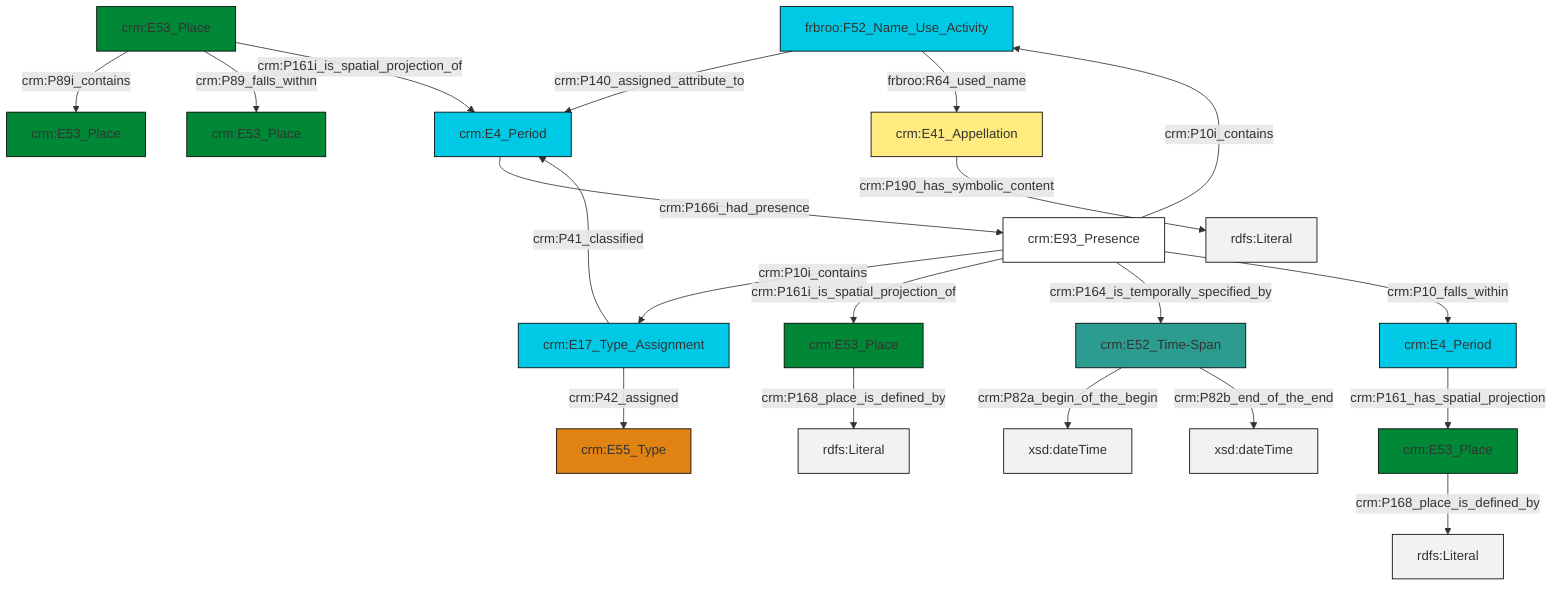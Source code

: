 graph TD
classDef Literal fill:#f2f2f2,stroke:#000000;
classDef CRM_Entity fill:#FFFFFF,stroke:#000000;
classDef Temporal_Entity fill:#00C9E6, stroke:#000000;
classDef Type fill:#E18312, stroke:#000000;
classDef Time-Span fill:#2C9C91, stroke:#000000;
classDef Appellation fill:#FFEB7F, stroke:#000000;
classDef Place fill:#008836, stroke:#000000;
classDef Persistent_Item fill:#B266B2, stroke:#000000;
classDef Conceptual_Object fill:#FFD700, stroke:#000000;
classDef Physical_Thing fill:#D2B48C, stroke:#000000;
classDef Actor fill:#f58aad, stroke:#000000;
classDef PC_Classes fill:#4ce600, stroke:#000000;
classDef Multi fill:#cccccc,stroke:#000000;

4["frbroo:F52_Name_Use_Activity"]:::Temporal_Entity -->|crm:P140_assigned_attribute_to| 5["crm:E4_Period"]:::Temporal_Entity
6["crm:E41_Appellation"]:::Appellation -->|crm:P190_has_symbolic_content| 7[rdfs:Literal]:::Literal
2["crm:E4_Period"]:::Temporal_Entity -->|crm:P161_has_spatial_projection| 8["crm:E53_Place"]:::Place
9["crm:E53_Place"]:::Place -->|crm:P168_place_is_defined_by| 10[rdfs:Literal]:::Literal
13["crm:E93_Presence"]:::CRM_Entity -->|crm:P10i_contains| 14["crm:E17_Type_Assignment"]:::Temporal_Entity
8["crm:E53_Place"]:::Place -->|crm:P168_place_is_defined_by| 15[rdfs:Literal]:::Literal
13["crm:E93_Presence"]:::CRM_Entity -->|crm:P161i_is_spatial_projection_of| 9["crm:E53_Place"]:::Place
16["crm:E53_Place"]:::Place -->|crm:P89i_contains| 17["crm:E53_Place"]:::Place
21["crm:E52_Time-Span"]:::Time-Span -->|crm:P82a_begin_of_the_begin| 24[xsd:dateTime]:::Literal
16["crm:E53_Place"]:::Place -->|crm:P89_falls_within| 0["crm:E53_Place"]:::Place
5["crm:E4_Period"]:::Temporal_Entity -->|crm:P166i_had_presence| 13["crm:E93_Presence"]:::CRM_Entity
4["frbroo:F52_Name_Use_Activity"]:::Temporal_Entity -->|frbroo:R64_used_name| 6["crm:E41_Appellation"]:::Appellation
13["crm:E93_Presence"]:::CRM_Entity -->|crm:P164_is_temporally_specified_by| 21["crm:E52_Time-Span"]:::Time-Span
21["crm:E52_Time-Span"]:::Time-Span -->|crm:P82b_end_of_the_end| 28[xsd:dateTime]:::Literal
14["crm:E17_Type_Assignment"]:::Temporal_Entity -->|crm:P42_assigned| 11["crm:E55_Type"]:::Type
13["crm:E93_Presence"]:::CRM_Entity -->|crm:P10_falls_within| 2["crm:E4_Period"]:::Temporal_Entity
14["crm:E17_Type_Assignment"]:::Temporal_Entity -->|crm:P41_classified| 5["crm:E4_Period"]:::Temporal_Entity
13["crm:E93_Presence"]:::CRM_Entity -->|crm:P10i_contains| 4["frbroo:F52_Name_Use_Activity"]:::Temporal_Entity
16["crm:E53_Place"]:::Place -->|crm:P161i_is_spatial_projection_of| 5["crm:E4_Period"]:::Temporal_Entity